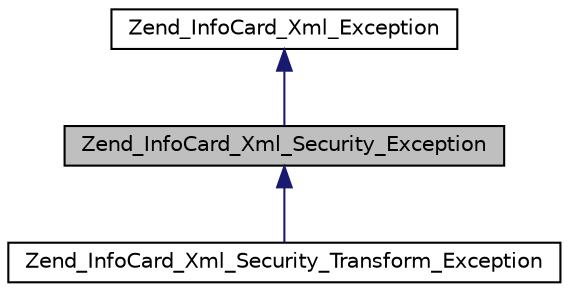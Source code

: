 digraph G
{
  edge [fontname="Helvetica",fontsize="10",labelfontname="Helvetica",labelfontsize="10"];
  node [fontname="Helvetica",fontsize="10",shape=record];
  Node1 [label="Zend_InfoCard_Xml_Security_Exception",height=0.2,width=0.4,color="black", fillcolor="grey75", style="filled" fontcolor="black"];
  Node2 -> Node1 [dir="back",color="midnightblue",fontsize="10",style="solid",fontname="Helvetica"];
  Node2 [label="Zend_InfoCard_Xml_Exception",height=0.2,width=0.4,color="black", fillcolor="white", style="filled",URL="$class_zend___info_card___xml___exception.html"];
  Node1 -> Node3 [dir="back",color="midnightblue",fontsize="10",style="solid",fontname="Helvetica"];
  Node3 [label="Zend_InfoCard_Xml_Security_Transform_Exception",height=0.2,width=0.4,color="black", fillcolor="white", style="filled",URL="$class_zend___info_card___xml___security___transform___exception.html"];
}
